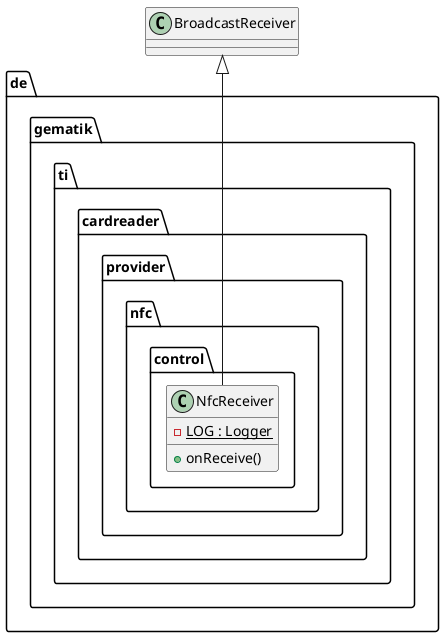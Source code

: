 @startuml

package de.gematik.ti.cardreader.provider.nfc.control {

        class NfcReceiver {
                {static} - LOG : Logger
                + onReceive()
        }
      }

NfcReceiver -up-|> BroadcastReceiver

@enduml

